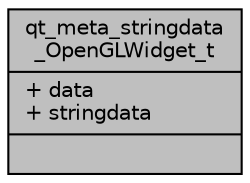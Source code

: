digraph "qt_meta_stringdata_OpenGLWidget_t"
{
  edge [fontname="Helvetica",fontsize="10",labelfontname="Helvetica",labelfontsize="10"];
  node [fontname="Helvetica",fontsize="10",shape=record];
  Node1 [label="{qt_meta_stringdata\l_OpenGLWidget_t\n|+ data\l+ stringdata\l|}",height=0.2,width=0.4,color="black", fillcolor="grey75", style="filled" fontcolor="black"];
}
